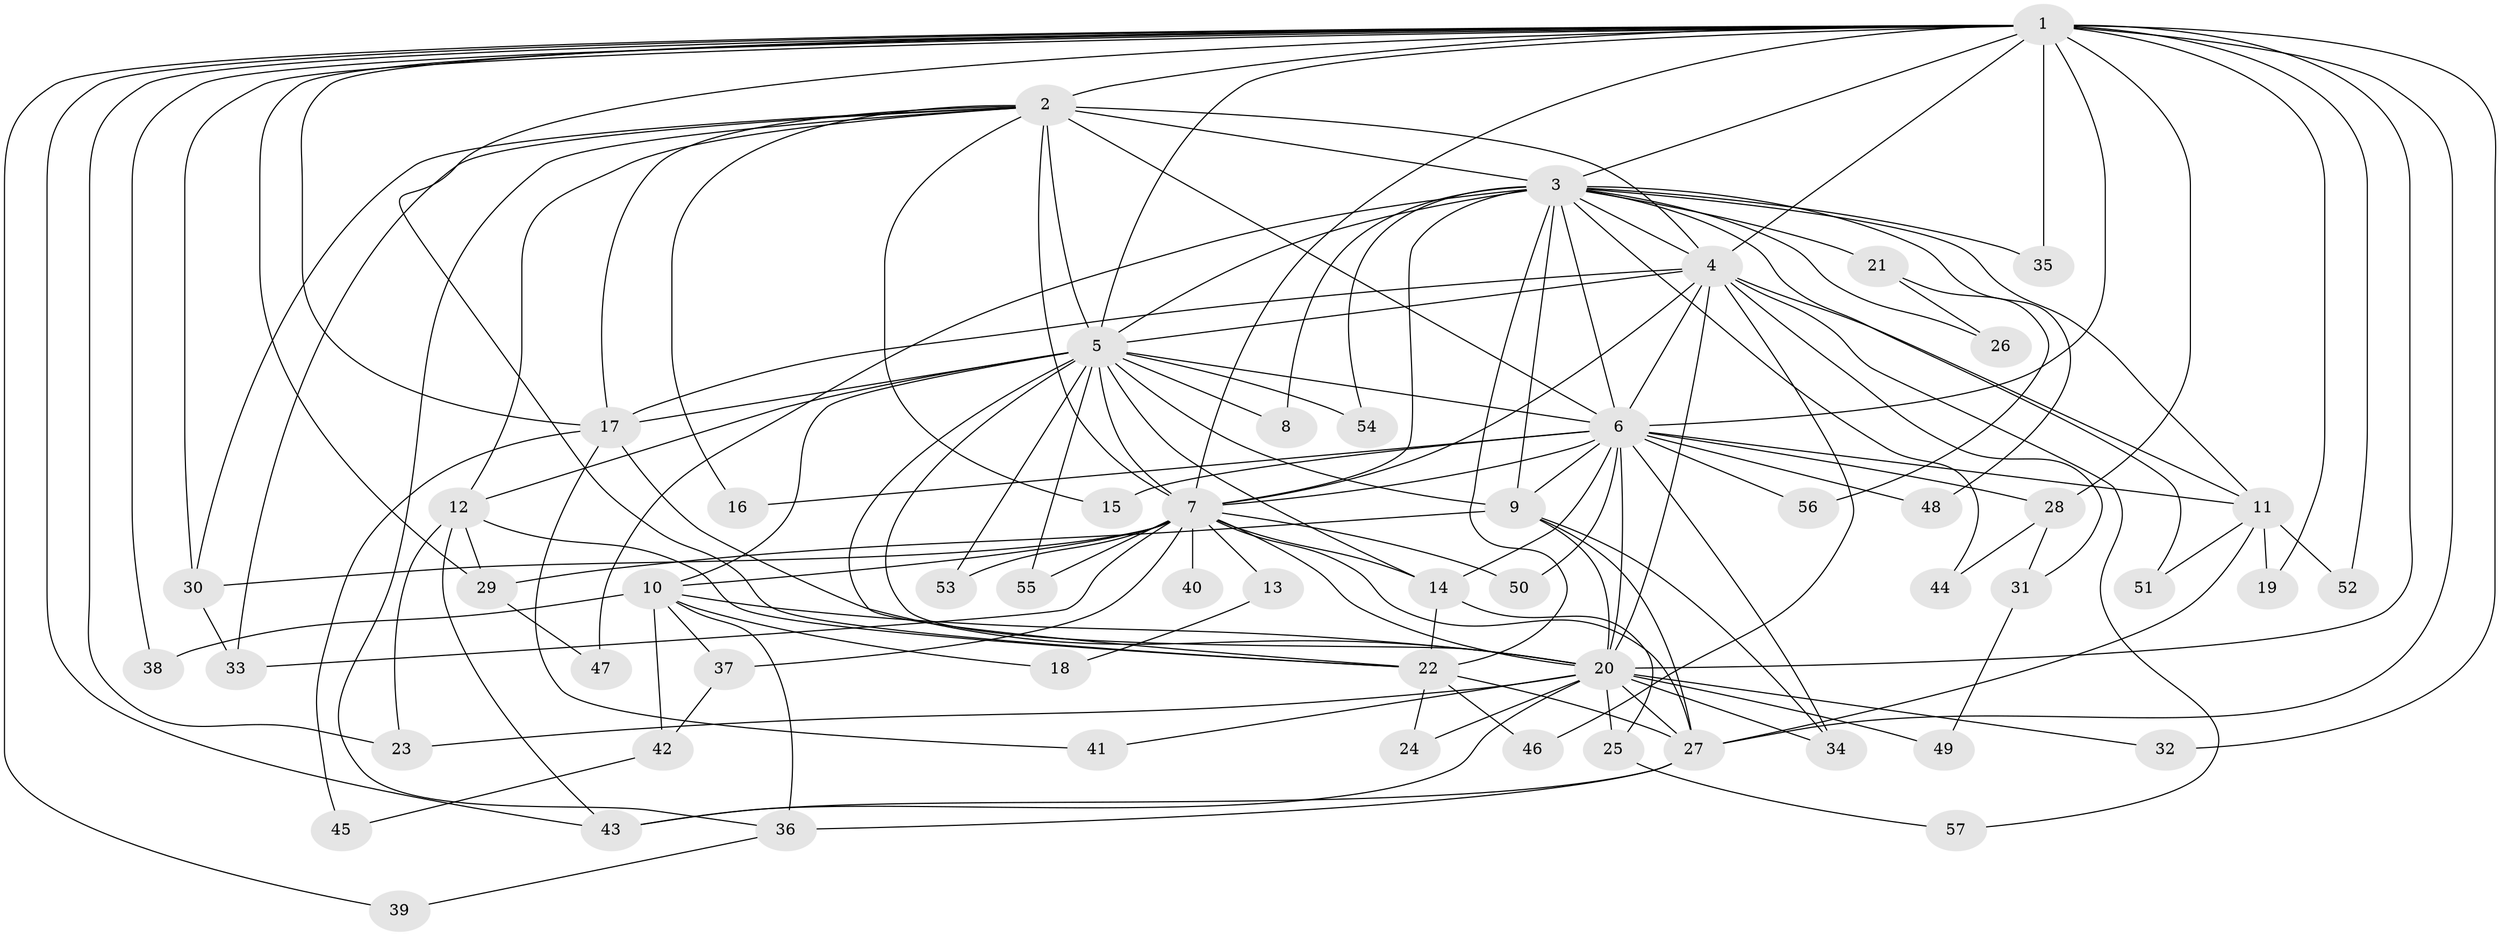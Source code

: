 // original degree distribution, {21: 0.017543859649122806, 19: 0.008771929824561403, 28: 0.008771929824561403, 29: 0.008771929824561403, 18: 0.008771929824561403, 24: 0.008771929824561403, 25: 0.008771929824561403, 15: 0.008771929824561403, 13: 0.008771929824561403, 2: 0.5350877192982456, 4: 0.10526315789473684, 3: 0.19298245614035087, 8: 0.02631578947368421, 6: 0.02631578947368421, 5: 0.02631578947368421}
// Generated by graph-tools (version 1.1) at 2025/34/03/09/25 02:34:41]
// undirected, 57 vertices, 144 edges
graph export_dot {
graph [start="1"]
  node [color=gray90,style=filled];
  1;
  2;
  3;
  4;
  5;
  6;
  7;
  8;
  9;
  10;
  11;
  12;
  13;
  14;
  15;
  16;
  17;
  18;
  19;
  20;
  21;
  22;
  23;
  24;
  25;
  26;
  27;
  28;
  29;
  30;
  31;
  32;
  33;
  34;
  35;
  36;
  37;
  38;
  39;
  40;
  41;
  42;
  43;
  44;
  45;
  46;
  47;
  48;
  49;
  50;
  51;
  52;
  53;
  54;
  55;
  56;
  57;
  1 -- 2 [weight=2.0];
  1 -- 3 [weight=2.0];
  1 -- 4 [weight=2.0];
  1 -- 5 [weight=4.0];
  1 -- 6 [weight=5.0];
  1 -- 7 [weight=3.0];
  1 -- 17 [weight=1.0];
  1 -- 19 [weight=1.0];
  1 -- 20 [weight=12.0];
  1 -- 22 [weight=1.0];
  1 -- 23 [weight=1.0];
  1 -- 27 [weight=1.0];
  1 -- 28 [weight=1.0];
  1 -- 29 [weight=1.0];
  1 -- 30 [weight=2.0];
  1 -- 32 [weight=1.0];
  1 -- 35 [weight=1.0];
  1 -- 38 [weight=1.0];
  1 -- 39 [weight=1.0];
  1 -- 43 [weight=1.0];
  1 -- 52 [weight=1.0];
  2 -- 3 [weight=2.0];
  2 -- 4 [weight=2.0];
  2 -- 5 [weight=2.0];
  2 -- 6 [weight=3.0];
  2 -- 7 [weight=1.0];
  2 -- 12 [weight=1.0];
  2 -- 15 [weight=1.0];
  2 -- 16 [weight=2.0];
  2 -- 17 [weight=1.0];
  2 -- 30 [weight=1.0];
  2 -- 33 [weight=2.0];
  2 -- 36 [weight=1.0];
  3 -- 4 [weight=2.0];
  3 -- 5 [weight=3.0];
  3 -- 6 [weight=3.0];
  3 -- 7 [weight=2.0];
  3 -- 8 [weight=1.0];
  3 -- 9 [weight=2.0];
  3 -- 11 [weight=1.0];
  3 -- 21 [weight=1.0];
  3 -- 22 [weight=1.0];
  3 -- 26 [weight=1.0];
  3 -- 35 [weight=1.0];
  3 -- 44 [weight=1.0];
  3 -- 47 [weight=1.0];
  3 -- 48 [weight=1.0];
  3 -- 51 [weight=1.0];
  3 -- 54 [weight=1.0];
  4 -- 5 [weight=2.0];
  4 -- 6 [weight=3.0];
  4 -- 7 [weight=1.0];
  4 -- 11 [weight=1.0];
  4 -- 17 [weight=1.0];
  4 -- 20 [weight=4.0];
  4 -- 31 [weight=1.0];
  4 -- 46 [weight=1.0];
  4 -- 57 [weight=1.0];
  5 -- 6 [weight=4.0];
  5 -- 7 [weight=2.0];
  5 -- 8 [weight=1.0];
  5 -- 9 [weight=1.0];
  5 -- 10 [weight=1.0];
  5 -- 12 [weight=1.0];
  5 -- 14 [weight=1.0];
  5 -- 17 [weight=1.0];
  5 -- 20 [weight=1.0];
  5 -- 22 [weight=1.0];
  5 -- 53 [weight=1.0];
  5 -- 54 [weight=1.0];
  5 -- 55 [weight=1.0];
  6 -- 7 [weight=2.0];
  6 -- 9 [weight=2.0];
  6 -- 11 [weight=1.0];
  6 -- 14 [weight=1.0];
  6 -- 15 [weight=2.0];
  6 -- 16 [weight=1.0];
  6 -- 20 [weight=1.0];
  6 -- 28 [weight=1.0];
  6 -- 34 [weight=1.0];
  6 -- 48 [weight=1.0];
  6 -- 50 [weight=1.0];
  6 -- 56 [weight=1.0];
  7 -- 10 [weight=1.0];
  7 -- 13 [weight=1.0];
  7 -- 14 [weight=1.0];
  7 -- 20 [weight=2.0];
  7 -- 27 [weight=1.0];
  7 -- 30 [weight=1.0];
  7 -- 33 [weight=1.0];
  7 -- 37 [weight=1.0];
  7 -- 40 [weight=1.0];
  7 -- 50 [weight=1.0];
  7 -- 53 [weight=1.0];
  7 -- 55 [weight=1.0];
  9 -- 20 [weight=1.0];
  9 -- 27 [weight=1.0];
  9 -- 29 [weight=1.0];
  9 -- 34 [weight=1.0];
  10 -- 18 [weight=1.0];
  10 -- 20 [weight=1.0];
  10 -- 36 [weight=1.0];
  10 -- 37 [weight=1.0];
  10 -- 38 [weight=1.0];
  10 -- 42 [weight=1.0];
  11 -- 19 [weight=1.0];
  11 -- 27 [weight=1.0];
  11 -- 51 [weight=1.0];
  11 -- 52 [weight=1.0];
  12 -- 22 [weight=1.0];
  12 -- 23 [weight=1.0];
  12 -- 29 [weight=1.0];
  12 -- 43 [weight=1.0];
  13 -- 18 [weight=1.0];
  14 -- 22 [weight=1.0];
  14 -- 25 [weight=1.0];
  17 -- 20 [weight=1.0];
  17 -- 41 [weight=1.0];
  17 -- 45 [weight=1.0];
  20 -- 23 [weight=1.0];
  20 -- 24 [weight=1.0];
  20 -- 25 [weight=1.0];
  20 -- 27 [weight=1.0];
  20 -- 32 [weight=1.0];
  20 -- 34 [weight=1.0];
  20 -- 41 [weight=1.0];
  20 -- 43 [weight=1.0];
  20 -- 49 [weight=1.0];
  21 -- 26 [weight=1.0];
  21 -- 56 [weight=1.0];
  22 -- 24 [weight=1.0];
  22 -- 27 [weight=1.0];
  22 -- 46 [weight=1.0];
  25 -- 57 [weight=1.0];
  27 -- 36 [weight=2.0];
  27 -- 43 [weight=1.0];
  28 -- 31 [weight=1.0];
  28 -- 44 [weight=1.0];
  29 -- 47 [weight=1.0];
  30 -- 33 [weight=1.0];
  31 -- 49 [weight=1.0];
  36 -- 39 [weight=1.0];
  37 -- 42 [weight=1.0];
  42 -- 45 [weight=1.0];
}
